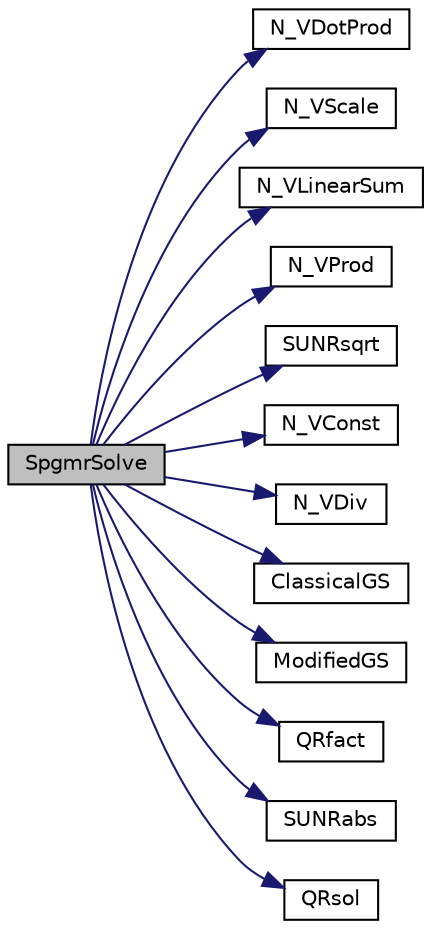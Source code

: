 digraph "SpgmrSolve"
{
  edge [fontname="Helvetica",fontsize="10",labelfontname="Helvetica",labelfontsize="10"];
  node [fontname="Helvetica",fontsize="10",shape=record];
  rankdir="LR";
  Node10 [label="SpgmrSolve",height=0.2,width=0.4,color="black", fillcolor="grey75", style="filled", fontcolor="black"];
  Node10 -> Node11 [color="midnightblue",fontsize="10",style="solid",fontname="Helvetica"];
  Node11 [label="N_VDotProd",height=0.2,width=0.4,color="black", fillcolor="white", style="filled",URL="$df/dc8/3rd_party_2sundials_2build_2include_2sundials_2sundials__nvector_8h.html#aaf3d8a78c274de5221d0ceb32e39be09"];
  Node10 -> Node12 [color="midnightblue",fontsize="10",style="solid",fontname="Helvetica"];
  Node12 [label="N_VScale",height=0.2,width=0.4,color="black", fillcolor="white", style="filled",URL="$df/dc8/3rd_party_2sundials_2build_2include_2sundials_2sundials__nvector_8h.html#a3f4411f978584de8f5050c93acd22d78"];
  Node10 -> Node13 [color="midnightblue",fontsize="10",style="solid",fontname="Helvetica"];
  Node13 [label="N_VLinearSum",height=0.2,width=0.4,color="black", fillcolor="white", style="filled",URL="$df/dc8/3rd_party_2sundials_2build_2include_2sundials_2sundials__nvector_8h.html#a85664141a78312ec58f4fe56e7311982"];
  Node10 -> Node14 [color="midnightblue",fontsize="10",style="solid",fontname="Helvetica"];
  Node14 [label="N_VProd",height=0.2,width=0.4,color="black", fillcolor="white", style="filled",URL="$df/dc8/3rd_party_2sundials_2build_2include_2sundials_2sundials__nvector_8h.html#ae406c0f84b2ab262144235bc2721da39"];
  Node10 -> Node15 [color="midnightblue",fontsize="10",style="solid",fontname="Helvetica"];
  Node15 [label="SUNRsqrt",height=0.2,width=0.4,color="black", fillcolor="white", style="filled",URL="$d4/d2b/3rd_party_2sundials_2build_2include_2sundials_2sundials__math_8h.html#ab93cb211d416e7ad32fdcde65d3e2178"];
  Node10 -> Node16 [color="midnightblue",fontsize="10",style="solid",fontname="Helvetica"];
  Node16 [label="N_VConst",height=0.2,width=0.4,color="black", fillcolor="white", style="filled",URL="$df/dc8/3rd_party_2sundials_2build_2include_2sundials_2sundials__nvector_8h.html#a710fcff35656c5ead6098074e1f6dda4"];
  Node10 -> Node17 [color="midnightblue",fontsize="10",style="solid",fontname="Helvetica"];
  Node17 [label="N_VDiv",height=0.2,width=0.4,color="black", fillcolor="white", style="filled",URL="$df/dc8/3rd_party_2sundials_2build_2include_2sundials_2sundials__nvector_8h.html#a3f39f17316a6e4fb856e9f9fcc530bef"];
  Node10 -> Node18 [color="midnightblue",fontsize="10",style="solid",fontname="Helvetica"];
  Node18 [label="ClassicalGS",height=0.2,width=0.4,color="black", fillcolor="white", style="filled",URL="$da/d99/3rd_party_2sundials_2build_2include_2sundials_2sundials__iterative_8h.html#a4426fea7cfbcd69b7f936cbcfce2ebba"];
  Node10 -> Node19 [color="midnightblue",fontsize="10",style="solid",fontname="Helvetica"];
  Node19 [label="ModifiedGS",height=0.2,width=0.4,color="black", fillcolor="white", style="filled",URL="$da/d99/3rd_party_2sundials_2build_2include_2sundials_2sundials__iterative_8h.html#af86cf650daf08762354baeccbeb96636"];
  Node10 -> Node20 [color="midnightblue",fontsize="10",style="solid",fontname="Helvetica"];
  Node20 [label="QRfact",height=0.2,width=0.4,color="black", fillcolor="white", style="filled",URL="$da/d99/3rd_party_2sundials_2build_2include_2sundials_2sundials__iterative_8h.html#af69ef36f31188212ae07a03fe1ead607"];
  Node10 -> Node21 [color="midnightblue",fontsize="10",style="solid",fontname="Helvetica"];
  Node21 [label="SUNRabs",height=0.2,width=0.4,color="black", fillcolor="white", style="filled",URL="$d4/d2b/3rd_party_2sundials_2build_2include_2sundials_2sundials__math_8h.html#af60ee8fc5ac94d0b36d8870bdbaff7d7"];
  Node10 -> Node22 [color="midnightblue",fontsize="10",style="solid",fontname="Helvetica"];
  Node22 [label="QRsol",height=0.2,width=0.4,color="black", fillcolor="white", style="filled",URL="$da/d99/3rd_party_2sundials_2build_2include_2sundials_2sundials__iterative_8h.html#ae32399fcf4d75d54a2fde5107ec3362e"];
}
